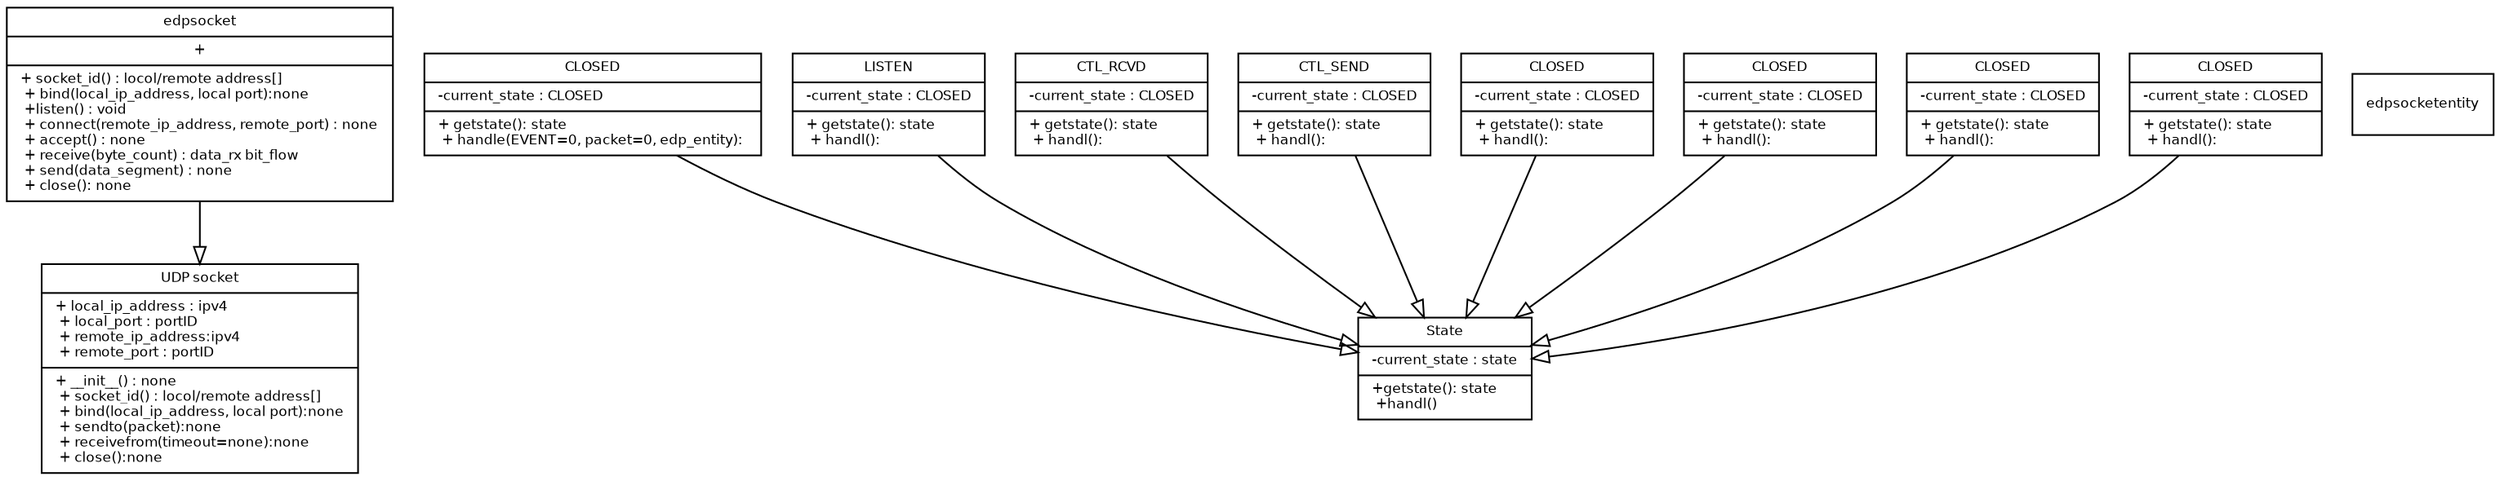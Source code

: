 digraph G {
fontname = "Bitstream Vera Sans"
fontsize = 8

node [
fontname = "Bitstream Vera Sans"
fontsize = 8
shape = "record"
]

edge [
fontname = "Bitstream Vera Sans"
fontsize = 8
]

UDPsocket [
label = "{UDP socket| + local_ip_address : ipv4\l + local_port : portID\l + remote_ip_address:ipv4\l + remote_port : portID\l|+ __init__() : none\l + socket_id() : locol/remote address[]\l + bind(local_ip_address, local port):none\l + sendto(packet):none\l + receivefrom(timeout=none):none\l + close():none\l}"
]

edpsocket [
label = "{edpsocket| + | + socket_id() : locol/remote address[]\l + bind(local_ip_address, local port):none\l +listen() : void\l + connect(remote_ip_address, remote_port) : none\l + accept() : none\l + receive(byte_count) : data_rx bit_flow\l + send(data_segment) : none\l + close(): none\l}"
]

State [
label = "{State|-current_state : state\l |+getstate(): state\l +handl()\l}"
]

CLOSED [
label = "{CLOSED |-current_state : CLOSED\l | + getstate(): state\l + handle(EVENT=0, packet=0, edp_entity): \l }"
]

LISTEN [
label = "{LISTEN |-current_state : CLOSED\l | + getstate(): state\l + handl():\l}"
]

CTL_RCVD [
label = "{CTL_RCVD |-current_state : CLOSED\l | + getstate(): state\l + handl():\l}"
]

CTL_SEND [
label = "{CTL_SEND |-current_state : CLOSED\l | + getstate(): state\l + handl():\l}"
]

HALF_CONNECTED [
label = "{CLOSED |-current_state : CLOSED\l | + getstate(): state\l + handl():\l}"
]

CONNECTED [
label = "{CLOSED |-current_state : CLOSED\l | + getstate(): state\l + handl():\l}"
]

CLOSE_SENT [
label = "{CLOSED |-current_state : CLOSED\l | + getstate(): state\l + handl():\l}"
]

CLOSE_RCV [
label = "{CLOSED |-current_state : CLOSED\l | + getstate(): state\l + handl():\l}"
]

edge [
arrowhead = "empty"
]

edpsocket -> UDPsocket

CLOSED -> State
LISTEN -> State
CTL_RCVD -> State
CTL_SEND -> State
HALF_CONNECTED -> State
CONNECTED -> State
CLOSE_SENT -> State
CLOSE_RCV -> State

edpsocketentity []

}
